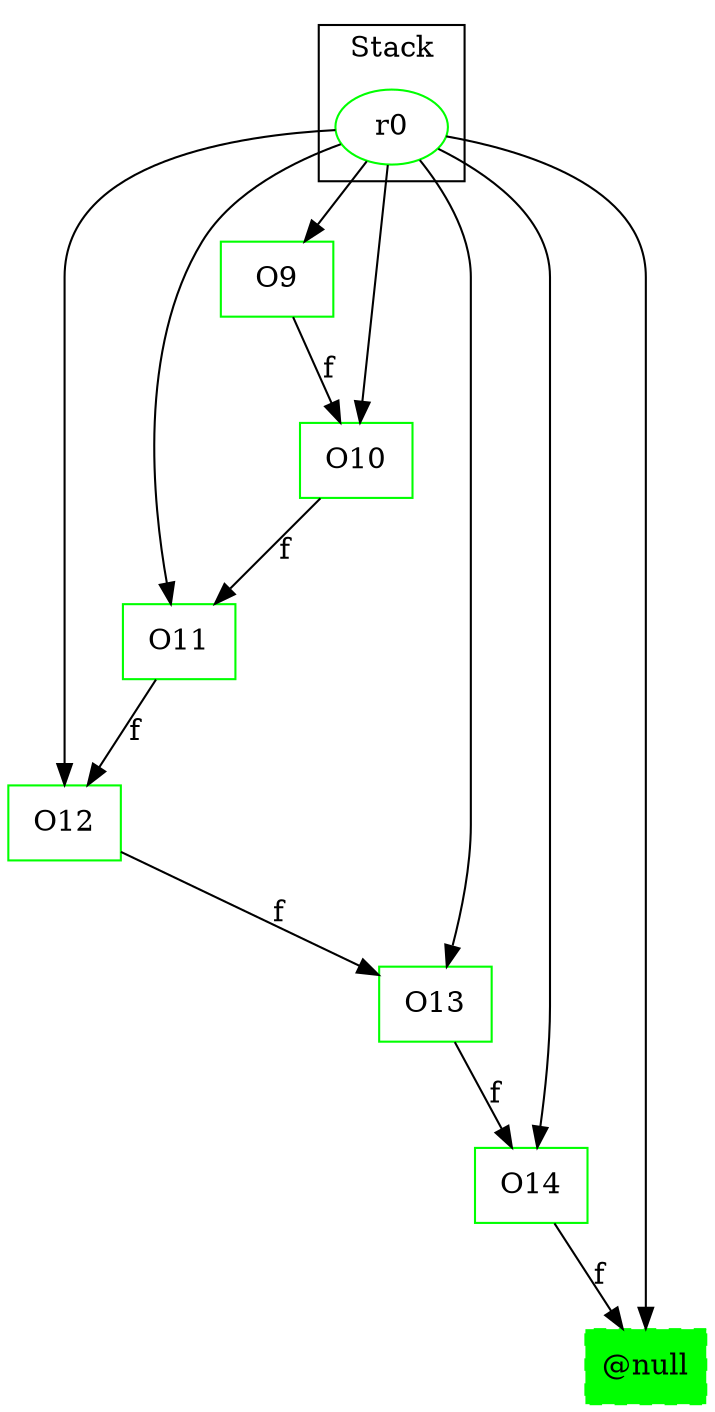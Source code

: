 digraph sample {
  rankDir="LR";
  subgraph cluster_0 {
    label="Stack"
    "r0"; 
  }
  "r0" -> { O13 O12 O14 "@null" O9 O11 O10 };
  O13[shape=box];
  O12[shape=box];
  O14[shape=box];
  "@null"[shape=box];
  O9[shape=box];
  O11[shape=box];
  O10[shape=box];
  O13 -> O14[label="f", weight="0.2"]
  O12 -> O13[label="f", weight="0.2"]
  O14 -> "@null"[label="f", weight="0.2"]
  "@null"[shape=box, style="filled,dashed"];
  O9 -> O10[label="f", weight="0.2"]
  O11 -> O12[label="f", weight="0.2"]
  O10 -> O11[label="f", weight="0.2"]
  O13[color="green"];
  O12[color="green"];
  O14[color="green"];
  "@null"[color="green"];
  "r0"[color="green"];
  O9[color="green"];
  O11[color="green"];
  O10[color="green"];
}
